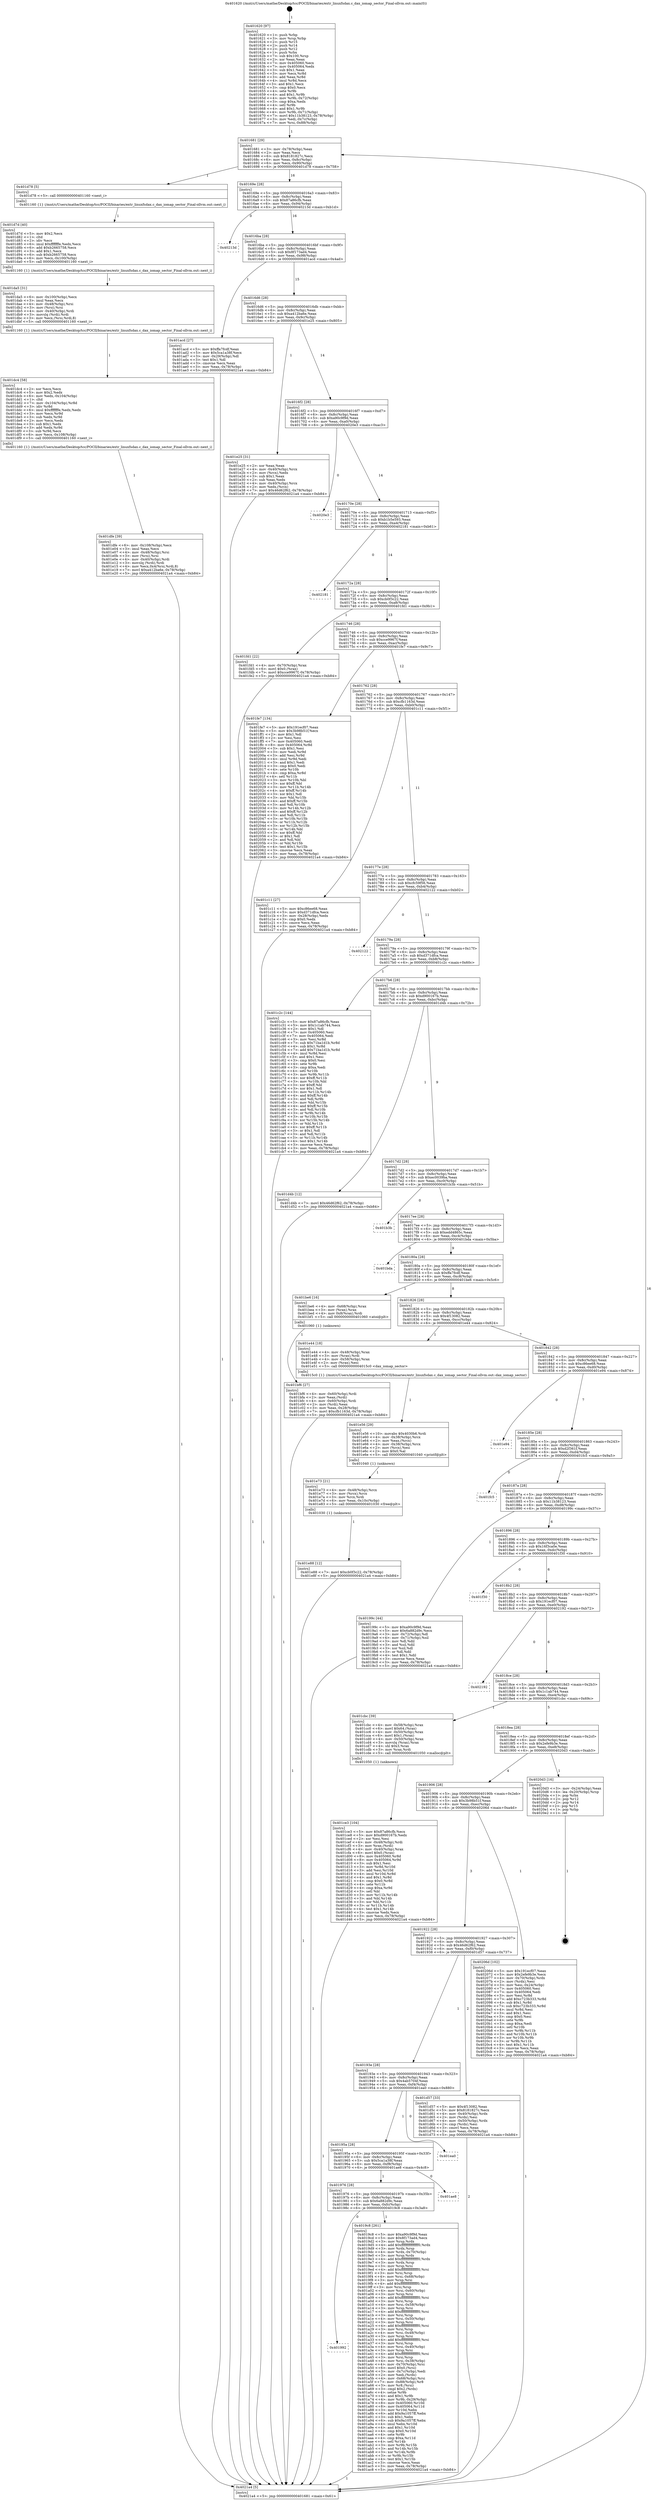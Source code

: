 digraph "0x401620" {
  label = "0x401620 (/mnt/c/Users/mathe/Desktop/tcc/POCII/binaries/extr_linuxfsdax.c_dax_iomap_sector_Final-ollvm.out::main(0))"
  labelloc = "t"
  node[shape=record]

  Entry [label="",width=0.3,height=0.3,shape=circle,fillcolor=black,style=filled]
  "0x401681" [label="{
     0x401681 [29]\l
     | [instrs]\l
     &nbsp;&nbsp;0x401681 \<+3\>: mov -0x78(%rbp),%eax\l
     &nbsp;&nbsp;0x401684 \<+2\>: mov %eax,%ecx\l
     &nbsp;&nbsp;0x401686 \<+6\>: sub $0x8181827c,%ecx\l
     &nbsp;&nbsp;0x40168c \<+6\>: mov %eax,-0x8c(%rbp)\l
     &nbsp;&nbsp;0x401692 \<+6\>: mov %ecx,-0x90(%rbp)\l
     &nbsp;&nbsp;0x401698 \<+6\>: je 0000000000401d78 \<main+0x758\>\l
  }"]
  "0x401d78" [label="{
     0x401d78 [5]\l
     | [instrs]\l
     &nbsp;&nbsp;0x401d78 \<+5\>: call 0000000000401160 \<next_i\>\l
     | [calls]\l
     &nbsp;&nbsp;0x401160 \{1\} (/mnt/c/Users/mathe/Desktop/tcc/POCII/binaries/extr_linuxfsdax.c_dax_iomap_sector_Final-ollvm.out::next_i)\l
  }"]
  "0x40169e" [label="{
     0x40169e [28]\l
     | [instrs]\l
     &nbsp;&nbsp;0x40169e \<+5\>: jmp 00000000004016a3 \<main+0x83\>\l
     &nbsp;&nbsp;0x4016a3 \<+6\>: mov -0x8c(%rbp),%eax\l
     &nbsp;&nbsp;0x4016a9 \<+5\>: sub $0x87a86cfb,%eax\l
     &nbsp;&nbsp;0x4016ae \<+6\>: mov %eax,-0x94(%rbp)\l
     &nbsp;&nbsp;0x4016b4 \<+6\>: je 000000000040213d \<main+0xb1d\>\l
  }"]
  Exit [label="",width=0.3,height=0.3,shape=circle,fillcolor=black,style=filled,peripheries=2]
  "0x40213d" [label="{
     0x40213d\l
  }", style=dashed]
  "0x4016ba" [label="{
     0x4016ba [28]\l
     | [instrs]\l
     &nbsp;&nbsp;0x4016ba \<+5\>: jmp 00000000004016bf \<main+0x9f\>\l
     &nbsp;&nbsp;0x4016bf \<+6\>: mov -0x8c(%rbp),%eax\l
     &nbsp;&nbsp;0x4016c5 \<+5\>: sub $0x8f173ad4,%eax\l
     &nbsp;&nbsp;0x4016ca \<+6\>: mov %eax,-0x98(%rbp)\l
     &nbsp;&nbsp;0x4016d0 \<+6\>: je 0000000000401acd \<main+0x4ad\>\l
  }"]
  "0x401e88" [label="{
     0x401e88 [12]\l
     | [instrs]\l
     &nbsp;&nbsp;0x401e88 \<+7\>: movl $0xcb0f3c22,-0x78(%rbp)\l
     &nbsp;&nbsp;0x401e8f \<+5\>: jmp 00000000004021a4 \<main+0xb84\>\l
  }"]
  "0x401acd" [label="{
     0x401acd [27]\l
     | [instrs]\l
     &nbsp;&nbsp;0x401acd \<+5\>: mov $0xffa7fcdf,%eax\l
     &nbsp;&nbsp;0x401ad2 \<+5\>: mov $0x5ca1a38f,%ecx\l
     &nbsp;&nbsp;0x401ad7 \<+3\>: mov -0x29(%rbp),%dl\l
     &nbsp;&nbsp;0x401ada \<+3\>: test $0x1,%dl\l
     &nbsp;&nbsp;0x401add \<+3\>: cmovne %ecx,%eax\l
     &nbsp;&nbsp;0x401ae0 \<+3\>: mov %eax,-0x78(%rbp)\l
     &nbsp;&nbsp;0x401ae3 \<+5\>: jmp 00000000004021a4 \<main+0xb84\>\l
  }"]
  "0x4016d6" [label="{
     0x4016d6 [28]\l
     | [instrs]\l
     &nbsp;&nbsp;0x4016d6 \<+5\>: jmp 00000000004016db \<main+0xbb\>\l
     &nbsp;&nbsp;0x4016db \<+6\>: mov -0x8c(%rbp),%eax\l
     &nbsp;&nbsp;0x4016e1 \<+5\>: sub $0xa412ba6e,%eax\l
     &nbsp;&nbsp;0x4016e6 \<+6\>: mov %eax,-0x9c(%rbp)\l
     &nbsp;&nbsp;0x4016ec \<+6\>: je 0000000000401e25 \<main+0x805\>\l
  }"]
  "0x401e73" [label="{
     0x401e73 [21]\l
     | [instrs]\l
     &nbsp;&nbsp;0x401e73 \<+4\>: mov -0x48(%rbp),%rcx\l
     &nbsp;&nbsp;0x401e77 \<+3\>: mov (%rcx),%rcx\l
     &nbsp;&nbsp;0x401e7a \<+3\>: mov %rcx,%rdi\l
     &nbsp;&nbsp;0x401e7d \<+6\>: mov %eax,-0x10c(%rbp)\l
     &nbsp;&nbsp;0x401e83 \<+5\>: call 0000000000401030 \<free@plt\>\l
     | [calls]\l
     &nbsp;&nbsp;0x401030 \{1\} (unknown)\l
  }"]
  "0x401e25" [label="{
     0x401e25 [31]\l
     | [instrs]\l
     &nbsp;&nbsp;0x401e25 \<+2\>: xor %eax,%eax\l
     &nbsp;&nbsp;0x401e27 \<+4\>: mov -0x40(%rbp),%rcx\l
     &nbsp;&nbsp;0x401e2b \<+2\>: mov (%rcx),%edx\l
     &nbsp;&nbsp;0x401e2d \<+3\>: sub $0x1,%eax\l
     &nbsp;&nbsp;0x401e30 \<+2\>: sub %eax,%edx\l
     &nbsp;&nbsp;0x401e32 \<+4\>: mov -0x40(%rbp),%rcx\l
     &nbsp;&nbsp;0x401e36 \<+2\>: mov %edx,(%rcx)\l
     &nbsp;&nbsp;0x401e38 \<+7\>: movl $0x46d62f62,-0x78(%rbp)\l
     &nbsp;&nbsp;0x401e3f \<+5\>: jmp 00000000004021a4 \<main+0xb84\>\l
  }"]
  "0x4016f2" [label="{
     0x4016f2 [28]\l
     | [instrs]\l
     &nbsp;&nbsp;0x4016f2 \<+5\>: jmp 00000000004016f7 \<main+0xd7\>\l
     &nbsp;&nbsp;0x4016f7 \<+6\>: mov -0x8c(%rbp),%eax\l
     &nbsp;&nbsp;0x4016fd \<+5\>: sub $0xa90c9f9d,%eax\l
     &nbsp;&nbsp;0x401702 \<+6\>: mov %eax,-0xa0(%rbp)\l
     &nbsp;&nbsp;0x401708 \<+6\>: je 00000000004020e3 \<main+0xac3\>\l
  }"]
  "0x401e56" [label="{
     0x401e56 [29]\l
     | [instrs]\l
     &nbsp;&nbsp;0x401e56 \<+10\>: movabs $0x4030b6,%rdi\l
     &nbsp;&nbsp;0x401e60 \<+4\>: mov -0x38(%rbp),%rcx\l
     &nbsp;&nbsp;0x401e64 \<+2\>: mov %eax,(%rcx)\l
     &nbsp;&nbsp;0x401e66 \<+4\>: mov -0x38(%rbp),%rcx\l
     &nbsp;&nbsp;0x401e6a \<+2\>: mov (%rcx),%esi\l
     &nbsp;&nbsp;0x401e6c \<+2\>: mov $0x0,%al\l
     &nbsp;&nbsp;0x401e6e \<+5\>: call 0000000000401040 \<printf@plt\>\l
     | [calls]\l
     &nbsp;&nbsp;0x401040 \{1\} (unknown)\l
  }"]
  "0x4020e3" [label="{
     0x4020e3\l
  }", style=dashed]
  "0x40170e" [label="{
     0x40170e [28]\l
     | [instrs]\l
     &nbsp;&nbsp;0x40170e \<+5\>: jmp 0000000000401713 \<main+0xf3\>\l
     &nbsp;&nbsp;0x401713 \<+6\>: mov -0x8c(%rbp),%eax\l
     &nbsp;&nbsp;0x401719 \<+5\>: sub $0xb1b5e593,%eax\l
     &nbsp;&nbsp;0x40171e \<+6\>: mov %eax,-0xa4(%rbp)\l
     &nbsp;&nbsp;0x401724 \<+6\>: je 0000000000402181 \<main+0xb61\>\l
  }"]
  "0x401dfe" [label="{
     0x401dfe [39]\l
     | [instrs]\l
     &nbsp;&nbsp;0x401dfe \<+6\>: mov -0x108(%rbp),%ecx\l
     &nbsp;&nbsp;0x401e04 \<+3\>: imul %eax,%ecx\l
     &nbsp;&nbsp;0x401e07 \<+4\>: mov -0x48(%rbp),%rsi\l
     &nbsp;&nbsp;0x401e0b \<+3\>: mov (%rsi),%rsi\l
     &nbsp;&nbsp;0x401e0e \<+4\>: mov -0x40(%rbp),%rdi\l
     &nbsp;&nbsp;0x401e12 \<+3\>: movslq (%rdi),%rdi\l
     &nbsp;&nbsp;0x401e15 \<+4\>: mov %ecx,0x4(%rsi,%rdi,8)\l
     &nbsp;&nbsp;0x401e19 \<+7\>: movl $0xa412ba6e,-0x78(%rbp)\l
     &nbsp;&nbsp;0x401e20 \<+5\>: jmp 00000000004021a4 \<main+0xb84\>\l
  }"]
  "0x402181" [label="{
     0x402181\l
  }", style=dashed]
  "0x40172a" [label="{
     0x40172a [28]\l
     | [instrs]\l
     &nbsp;&nbsp;0x40172a \<+5\>: jmp 000000000040172f \<main+0x10f\>\l
     &nbsp;&nbsp;0x40172f \<+6\>: mov -0x8c(%rbp),%eax\l
     &nbsp;&nbsp;0x401735 \<+5\>: sub $0xcb0f3c22,%eax\l
     &nbsp;&nbsp;0x40173a \<+6\>: mov %eax,-0xa8(%rbp)\l
     &nbsp;&nbsp;0x401740 \<+6\>: je 0000000000401fd1 \<main+0x9b1\>\l
  }"]
  "0x401dc4" [label="{
     0x401dc4 [58]\l
     | [instrs]\l
     &nbsp;&nbsp;0x401dc4 \<+2\>: xor %ecx,%ecx\l
     &nbsp;&nbsp;0x401dc6 \<+5\>: mov $0x2,%edx\l
     &nbsp;&nbsp;0x401dcb \<+6\>: mov %edx,-0x104(%rbp)\l
     &nbsp;&nbsp;0x401dd1 \<+1\>: cltd\l
     &nbsp;&nbsp;0x401dd2 \<+7\>: mov -0x104(%rbp),%r8d\l
     &nbsp;&nbsp;0x401dd9 \<+3\>: idiv %r8d\l
     &nbsp;&nbsp;0x401ddc \<+6\>: imul $0xfffffffe,%edx,%edx\l
     &nbsp;&nbsp;0x401de2 \<+3\>: mov %ecx,%r9d\l
     &nbsp;&nbsp;0x401de5 \<+3\>: sub %edx,%r9d\l
     &nbsp;&nbsp;0x401de8 \<+2\>: mov %ecx,%edx\l
     &nbsp;&nbsp;0x401dea \<+3\>: sub $0x1,%edx\l
     &nbsp;&nbsp;0x401ded \<+3\>: add %edx,%r9d\l
     &nbsp;&nbsp;0x401df0 \<+3\>: sub %r9d,%ecx\l
     &nbsp;&nbsp;0x401df3 \<+6\>: mov %ecx,-0x108(%rbp)\l
     &nbsp;&nbsp;0x401df9 \<+5\>: call 0000000000401160 \<next_i\>\l
     | [calls]\l
     &nbsp;&nbsp;0x401160 \{1\} (/mnt/c/Users/mathe/Desktop/tcc/POCII/binaries/extr_linuxfsdax.c_dax_iomap_sector_Final-ollvm.out::next_i)\l
  }"]
  "0x401fd1" [label="{
     0x401fd1 [22]\l
     | [instrs]\l
     &nbsp;&nbsp;0x401fd1 \<+4\>: mov -0x70(%rbp),%rax\l
     &nbsp;&nbsp;0x401fd5 \<+6\>: movl $0x0,(%rax)\l
     &nbsp;&nbsp;0x401fdb \<+7\>: movl $0xcce9967f,-0x78(%rbp)\l
     &nbsp;&nbsp;0x401fe2 \<+5\>: jmp 00000000004021a4 \<main+0xb84\>\l
  }"]
  "0x401746" [label="{
     0x401746 [28]\l
     | [instrs]\l
     &nbsp;&nbsp;0x401746 \<+5\>: jmp 000000000040174b \<main+0x12b\>\l
     &nbsp;&nbsp;0x40174b \<+6\>: mov -0x8c(%rbp),%eax\l
     &nbsp;&nbsp;0x401751 \<+5\>: sub $0xcce9967f,%eax\l
     &nbsp;&nbsp;0x401756 \<+6\>: mov %eax,-0xac(%rbp)\l
     &nbsp;&nbsp;0x40175c \<+6\>: je 0000000000401fe7 \<main+0x9c7\>\l
  }"]
  "0x401da5" [label="{
     0x401da5 [31]\l
     | [instrs]\l
     &nbsp;&nbsp;0x401da5 \<+6\>: mov -0x100(%rbp),%ecx\l
     &nbsp;&nbsp;0x401dab \<+3\>: imul %eax,%ecx\l
     &nbsp;&nbsp;0x401dae \<+4\>: mov -0x48(%rbp),%rsi\l
     &nbsp;&nbsp;0x401db2 \<+3\>: mov (%rsi),%rsi\l
     &nbsp;&nbsp;0x401db5 \<+4\>: mov -0x40(%rbp),%rdi\l
     &nbsp;&nbsp;0x401db9 \<+3\>: movslq (%rdi),%rdi\l
     &nbsp;&nbsp;0x401dbc \<+3\>: mov %ecx,(%rsi,%rdi,8)\l
     &nbsp;&nbsp;0x401dbf \<+5\>: call 0000000000401160 \<next_i\>\l
     | [calls]\l
     &nbsp;&nbsp;0x401160 \{1\} (/mnt/c/Users/mathe/Desktop/tcc/POCII/binaries/extr_linuxfsdax.c_dax_iomap_sector_Final-ollvm.out::next_i)\l
  }"]
  "0x401fe7" [label="{
     0x401fe7 [134]\l
     | [instrs]\l
     &nbsp;&nbsp;0x401fe7 \<+5\>: mov $0x191ecf07,%eax\l
     &nbsp;&nbsp;0x401fec \<+5\>: mov $0x3b98b51f,%ecx\l
     &nbsp;&nbsp;0x401ff1 \<+2\>: mov $0x1,%dl\l
     &nbsp;&nbsp;0x401ff3 \<+2\>: xor %esi,%esi\l
     &nbsp;&nbsp;0x401ff5 \<+7\>: mov 0x405060,%edi\l
     &nbsp;&nbsp;0x401ffc \<+8\>: mov 0x405064,%r8d\l
     &nbsp;&nbsp;0x402004 \<+3\>: sub $0x1,%esi\l
     &nbsp;&nbsp;0x402007 \<+3\>: mov %edi,%r9d\l
     &nbsp;&nbsp;0x40200a \<+3\>: add %esi,%r9d\l
     &nbsp;&nbsp;0x40200d \<+4\>: imul %r9d,%edi\l
     &nbsp;&nbsp;0x402011 \<+3\>: and $0x1,%edi\l
     &nbsp;&nbsp;0x402014 \<+3\>: cmp $0x0,%edi\l
     &nbsp;&nbsp;0x402017 \<+4\>: sete %r10b\l
     &nbsp;&nbsp;0x40201b \<+4\>: cmp $0xa,%r8d\l
     &nbsp;&nbsp;0x40201f \<+4\>: setl %r11b\l
     &nbsp;&nbsp;0x402023 \<+3\>: mov %r10b,%bl\l
     &nbsp;&nbsp;0x402026 \<+3\>: xor $0xff,%bl\l
     &nbsp;&nbsp;0x402029 \<+3\>: mov %r11b,%r14b\l
     &nbsp;&nbsp;0x40202c \<+4\>: xor $0xff,%r14b\l
     &nbsp;&nbsp;0x402030 \<+3\>: xor $0x1,%dl\l
     &nbsp;&nbsp;0x402033 \<+3\>: mov %bl,%r15b\l
     &nbsp;&nbsp;0x402036 \<+4\>: and $0xff,%r15b\l
     &nbsp;&nbsp;0x40203a \<+3\>: and %dl,%r10b\l
     &nbsp;&nbsp;0x40203d \<+3\>: mov %r14b,%r12b\l
     &nbsp;&nbsp;0x402040 \<+4\>: and $0xff,%r12b\l
     &nbsp;&nbsp;0x402044 \<+3\>: and %dl,%r11b\l
     &nbsp;&nbsp;0x402047 \<+3\>: or %r10b,%r15b\l
     &nbsp;&nbsp;0x40204a \<+3\>: or %r11b,%r12b\l
     &nbsp;&nbsp;0x40204d \<+3\>: xor %r12b,%r15b\l
     &nbsp;&nbsp;0x402050 \<+3\>: or %r14b,%bl\l
     &nbsp;&nbsp;0x402053 \<+3\>: xor $0xff,%bl\l
     &nbsp;&nbsp;0x402056 \<+3\>: or $0x1,%dl\l
     &nbsp;&nbsp;0x402059 \<+2\>: and %dl,%bl\l
     &nbsp;&nbsp;0x40205b \<+3\>: or %bl,%r15b\l
     &nbsp;&nbsp;0x40205e \<+4\>: test $0x1,%r15b\l
     &nbsp;&nbsp;0x402062 \<+3\>: cmovne %ecx,%eax\l
     &nbsp;&nbsp;0x402065 \<+3\>: mov %eax,-0x78(%rbp)\l
     &nbsp;&nbsp;0x402068 \<+5\>: jmp 00000000004021a4 \<main+0xb84\>\l
  }"]
  "0x401762" [label="{
     0x401762 [28]\l
     | [instrs]\l
     &nbsp;&nbsp;0x401762 \<+5\>: jmp 0000000000401767 \<main+0x147\>\l
     &nbsp;&nbsp;0x401767 \<+6\>: mov -0x8c(%rbp),%eax\l
     &nbsp;&nbsp;0x40176d \<+5\>: sub $0xcfb1163d,%eax\l
     &nbsp;&nbsp;0x401772 \<+6\>: mov %eax,-0xb0(%rbp)\l
     &nbsp;&nbsp;0x401778 \<+6\>: je 0000000000401c11 \<main+0x5f1\>\l
  }"]
  "0x401d7d" [label="{
     0x401d7d [40]\l
     | [instrs]\l
     &nbsp;&nbsp;0x401d7d \<+5\>: mov $0x2,%ecx\l
     &nbsp;&nbsp;0x401d82 \<+1\>: cltd\l
     &nbsp;&nbsp;0x401d83 \<+2\>: idiv %ecx\l
     &nbsp;&nbsp;0x401d85 \<+6\>: imul $0xfffffffe,%edx,%ecx\l
     &nbsp;&nbsp;0x401d8b \<+6\>: add $0xb2665758,%ecx\l
     &nbsp;&nbsp;0x401d91 \<+3\>: add $0x1,%ecx\l
     &nbsp;&nbsp;0x401d94 \<+6\>: sub $0xb2665758,%ecx\l
     &nbsp;&nbsp;0x401d9a \<+6\>: mov %ecx,-0x100(%rbp)\l
     &nbsp;&nbsp;0x401da0 \<+5\>: call 0000000000401160 \<next_i\>\l
     | [calls]\l
     &nbsp;&nbsp;0x401160 \{1\} (/mnt/c/Users/mathe/Desktop/tcc/POCII/binaries/extr_linuxfsdax.c_dax_iomap_sector_Final-ollvm.out::next_i)\l
  }"]
  "0x401c11" [label="{
     0x401c11 [27]\l
     | [instrs]\l
     &nbsp;&nbsp;0x401c11 \<+5\>: mov $0xc86ee68,%eax\l
     &nbsp;&nbsp;0x401c16 \<+5\>: mov $0xd371dfca,%ecx\l
     &nbsp;&nbsp;0x401c1b \<+3\>: mov -0x28(%rbp),%edx\l
     &nbsp;&nbsp;0x401c1e \<+3\>: cmp $0x0,%edx\l
     &nbsp;&nbsp;0x401c21 \<+3\>: cmove %ecx,%eax\l
     &nbsp;&nbsp;0x401c24 \<+3\>: mov %eax,-0x78(%rbp)\l
     &nbsp;&nbsp;0x401c27 \<+5\>: jmp 00000000004021a4 \<main+0xb84\>\l
  }"]
  "0x40177e" [label="{
     0x40177e [28]\l
     | [instrs]\l
     &nbsp;&nbsp;0x40177e \<+5\>: jmp 0000000000401783 \<main+0x163\>\l
     &nbsp;&nbsp;0x401783 \<+6\>: mov -0x8c(%rbp),%eax\l
     &nbsp;&nbsp;0x401789 \<+5\>: sub $0xcfc59f56,%eax\l
     &nbsp;&nbsp;0x40178e \<+6\>: mov %eax,-0xb4(%rbp)\l
     &nbsp;&nbsp;0x401794 \<+6\>: je 0000000000402122 \<main+0xb02\>\l
  }"]
  "0x401ce3" [label="{
     0x401ce3 [104]\l
     | [instrs]\l
     &nbsp;&nbsp;0x401ce3 \<+5\>: mov $0x87a86cfb,%ecx\l
     &nbsp;&nbsp;0x401ce8 \<+5\>: mov $0xd900167b,%edx\l
     &nbsp;&nbsp;0x401ced \<+2\>: xor %esi,%esi\l
     &nbsp;&nbsp;0x401cef \<+4\>: mov -0x48(%rbp),%rdi\l
     &nbsp;&nbsp;0x401cf3 \<+3\>: mov %rax,(%rdi)\l
     &nbsp;&nbsp;0x401cf6 \<+4\>: mov -0x40(%rbp),%rax\l
     &nbsp;&nbsp;0x401cfa \<+6\>: movl $0x0,(%rax)\l
     &nbsp;&nbsp;0x401d00 \<+8\>: mov 0x405060,%r8d\l
     &nbsp;&nbsp;0x401d08 \<+8\>: mov 0x405064,%r9d\l
     &nbsp;&nbsp;0x401d10 \<+3\>: sub $0x1,%esi\l
     &nbsp;&nbsp;0x401d13 \<+3\>: mov %r8d,%r10d\l
     &nbsp;&nbsp;0x401d16 \<+3\>: add %esi,%r10d\l
     &nbsp;&nbsp;0x401d19 \<+4\>: imul %r10d,%r8d\l
     &nbsp;&nbsp;0x401d1d \<+4\>: and $0x1,%r8d\l
     &nbsp;&nbsp;0x401d21 \<+4\>: cmp $0x0,%r8d\l
     &nbsp;&nbsp;0x401d25 \<+4\>: sete %r11b\l
     &nbsp;&nbsp;0x401d29 \<+4\>: cmp $0xa,%r9d\l
     &nbsp;&nbsp;0x401d2d \<+3\>: setl %bl\l
     &nbsp;&nbsp;0x401d30 \<+3\>: mov %r11b,%r14b\l
     &nbsp;&nbsp;0x401d33 \<+3\>: and %bl,%r14b\l
     &nbsp;&nbsp;0x401d36 \<+3\>: xor %bl,%r11b\l
     &nbsp;&nbsp;0x401d39 \<+3\>: or %r11b,%r14b\l
     &nbsp;&nbsp;0x401d3c \<+4\>: test $0x1,%r14b\l
     &nbsp;&nbsp;0x401d40 \<+3\>: cmovne %edx,%ecx\l
     &nbsp;&nbsp;0x401d43 \<+3\>: mov %ecx,-0x78(%rbp)\l
     &nbsp;&nbsp;0x401d46 \<+5\>: jmp 00000000004021a4 \<main+0xb84\>\l
  }"]
  "0x402122" [label="{
     0x402122\l
  }", style=dashed]
  "0x40179a" [label="{
     0x40179a [28]\l
     | [instrs]\l
     &nbsp;&nbsp;0x40179a \<+5\>: jmp 000000000040179f \<main+0x17f\>\l
     &nbsp;&nbsp;0x40179f \<+6\>: mov -0x8c(%rbp),%eax\l
     &nbsp;&nbsp;0x4017a5 \<+5\>: sub $0xd371dfca,%eax\l
     &nbsp;&nbsp;0x4017aa \<+6\>: mov %eax,-0xb8(%rbp)\l
     &nbsp;&nbsp;0x4017b0 \<+6\>: je 0000000000401c2c \<main+0x60c\>\l
  }"]
  "0x401bf6" [label="{
     0x401bf6 [27]\l
     | [instrs]\l
     &nbsp;&nbsp;0x401bf6 \<+4\>: mov -0x60(%rbp),%rdi\l
     &nbsp;&nbsp;0x401bfa \<+2\>: mov %eax,(%rdi)\l
     &nbsp;&nbsp;0x401bfc \<+4\>: mov -0x60(%rbp),%rdi\l
     &nbsp;&nbsp;0x401c00 \<+2\>: mov (%rdi),%eax\l
     &nbsp;&nbsp;0x401c02 \<+3\>: mov %eax,-0x28(%rbp)\l
     &nbsp;&nbsp;0x401c05 \<+7\>: movl $0xcfb1163d,-0x78(%rbp)\l
     &nbsp;&nbsp;0x401c0c \<+5\>: jmp 00000000004021a4 \<main+0xb84\>\l
  }"]
  "0x401c2c" [label="{
     0x401c2c [144]\l
     | [instrs]\l
     &nbsp;&nbsp;0x401c2c \<+5\>: mov $0x87a86cfb,%eax\l
     &nbsp;&nbsp;0x401c31 \<+5\>: mov $0x1c1ab744,%ecx\l
     &nbsp;&nbsp;0x401c36 \<+2\>: mov $0x1,%dl\l
     &nbsp;&nbsp;0x401c38 \<+7\>: mov 0x405060,%esi\l
     &nbsp;&nbsp;0x401c3f \<+7\>: mov 0x405064,%edi\l
     &nbsp;&nbsp;0x401c46 \<+3\>: mov %esi,%r8d\l
     &nbsp;&nbsp;0x401c49 \<+7\>: sub $0x71ba1d1b,%r8d\l
     &nbsp;&nbsp;0x401c50 \<+4\>: sub $0x1,%r8d\l
     &nbsp;&nbsp;0x401c54 \<+7\>: add $0x71ba1d1b,%r8d\l
     &nbsp;&nbsp;0x401c5b \<+4\>: imul %r8d,%esi\l
     &nbsp;&nbsp;0x401c5f \<+3\>: and $0x1,%esi\l
     &nbsp;&nbsp;0x401c62 \<+3\>: cmp $0x0,%esi\l
     &nbsp;&nbsp;0x401c65 \<+4\>: sete %r9b\l
     &nbsp;&nbsp;0x401c69 \<+3\>: cmp $0xa,%edi\l
     &nbsp;&nbsp;0x401c6c \<+4\>: setl %r10b\l
     &nbsp;&nbsp;0x401c70 \<+3\>: mov %r9b,%r11b\l
     &nbsp;&nbsp;0x401c73 \<+4\>: xor $0xff,%r11b\l
     &nbsp;&nbsp;0x401c77 \<+3\>: mov %r10b,%bl\l
     &nbsp;&nbsp;0x401c7a \<+3\>: xor $0xff,%bl\l
     &nbsp;&nbsp;0x401c7d \<+3\>: xor $0x1,%dl\l
     &nbsp;&nbsp;0x401c80 \<+3\>: mov %r11b,%r14b\l
     &nbsp;&nbsp;0x401c83 \<+4\>: and $0xff,%r14b\l
     &nbsp;&nbsp;0x401c87 \<+3\>: and %dl,%r9b\l
     &nbsp;&nbsp;0x401c8a \<+3\>: mov %bl,%r15b\l
     &nbsp;&nbsp;0x401c8d \<+4\>: and $0xff,%r15b\l
     &nbsp;&nbsp;0x401c91 \<+3\>: and %dl,%r10b\l
     &nbsp;&nbsp;0x401c94 \<+3\>: or %r9b,%r14b\l
     &nbsp;&nbsp;0x401c97 \<+3\>: or %r10b,%r15b\l
     &nbsp;&nbsp;0x401c9a \<+3\>: xor %r15b,%r14b\l
     &nbsp;&nbsp;0x401c9d \<+3\>: or %bl,%r11b\l
     &nbsp;&nbsp;0x401ca0 \<+4\>: xor $0xff,%r11b\l
     &nbsp;&nbsp;0x401ca4 \<+3\>: or $0x1,%dl\l
     &nbsp;&nbsp;0x401ca7 \<+3\>: and %dl,%r11b\l
     &nbsp;&nbsp;0x401caa \<+3\>: or %r11b,%r14b\l
     &nbsp;&nbsp;0x401cad \<+4\>: test $0x1,%r14b\l
     &nbsp;&nbsp;0x401cb1 \<+3\>: cmovne %ecx,%eax\l
     &nbsp;&nbsp;0x401cb4 \<+3\>: mov %eax,-0x78(%rbp)\l
     &nbsp;&nbsp;0x401cb7 \<+5\>: jmp 00000000004021a4 \<main+0xb84\>\l
  }"]
  "0x4017b6" [label="{
     0x4017b6 [28]\l
     | [instrs]\l
     &nbsp;&nbsp;0x4017b6 \<+5\>: jmp 00000000004017bb \<main+0x19b\>\l
     &nbsp;&nbsp;0x4017bb \<+6\>: mov -0x8c(%rbp),%eax\l
     &nbsp;&nbsp;0x4017c1 \<+5\>: sub $0xd900167b,%eax\l
     &nbsp;&nbsp;0x4017c6 \<+6\>: mov %eax,-0xbc(%rbp)\l
     &nbsp;&nbsp;0x4017cc \<+6\>: je 0000000000401d4b \<main+0x72b\>\l
  }"]
  "0x401992" [label="{
     0x401992\l
  }", style=dashed]
  "0x401d4b" [label="{
     0x401d4b [12]\l
     | [instrs]\l
     &nbsp;&nbsp;0x401d4b \<+7\>: movl $0x46d62f62,-0x78(%rbp)\l
     &nbsp;&nbsp;0x401d52 \<+5\>: jmp 00000000004021a4 \<main+0xb84\>\l
  }"]
  "0x4017d2" [label="{
     0x4017d2 [28]\l
     | [instrs]\l
     &nbsp;&nbsp;0x4017d2 \<+5\>: jmp 00000000004017d7 \<main+0x1b7\>\l
     &nbsp;&nbsp;0x4017d7 \<+6\>: mov -0x8c(%rbp),%eax\l
     &nbsp;&nbsp;0x4017dd \<+5\>: sub $0xec0039ba,%eax\l
     &nbsp;&nbsp;0x4017e2 \<+6\>: mov %eax,-0xc0(%rbp)\l
     &nbsp;&nbsp;0x4017e8 \<+6\>: je 0000000000401b3b \<main+0x51b\>\l
  }"]
  "0x4019c8" [label="{
     0x4019c8 [261]\l
     | [instrs]\l
     &nbsp;&nbsp;0x4019c8 \<+5\>: mov $0xa90c9f9d,%eax\l
     &nbsp;&nbsp;0x4019cd \<+5\>: mov $0x8f173ad4,%ecx\l
     &nbsp;&nbsp;0x4019d2 \<+3\>: mov %rsp,%rdx\l
     &nbsp;&nbsp;0x4019d5 \<+4\>: add $0xfffffffffffffff0,%rdx\l
     &nbsp;&nbsp;0x4019d9 \<+3\>: mov %rdx,%rsp\l
     &nbsp;&nbsp;0x4019dc \<+4\>: mov %rdx,-0x70(%rbp)\l
     &nbsp;&nbsp;0x4019e0 \<+3\>: mov %rsp,%rdx\l
     &nbsp;&nbsp;0x4019e3 \<+4\>: add $0xfffffffffffffff0,%rdx\l
     &nbsp;&nbsp;0x4019e7 \<+3\>: mov %rdx,%rsp\l
     &nbsp;&nbsp;0x4019ea \<+3\>: mov %rsp,%rsi\l
     &nbsp;&nbsp;0x4019ed \<+4\>: add $0xfffffffffffffff0,%rsi\l
     &nbsp;&nbsp;0x4019f1 \<+3\>: mov %rsi,%rsp\l
     &nbsp;&nbsp;0x4019f4 \<+4\>: mov %rsi,-0x68(%rbp)\l
     &nbsp;&nbsp;0x4019f8 \<+3\>: mov %rsp,%rsi\l
     &nbsp;&nbsp;0x4019fb \<+4\>: add $0xfffffffffffffff0,%rsi\l
     &nbsp;&nbsp;0x4019ff \<+3\>: mov %rsi,%rsp\l
     &nbsp;&nbsp;0x401a02 \<+4\>: mov %rsi,-0x60(%rbp)\l
     &nbsp;&nbsp;0x401a06 \<+3\>: mov %rsp,%rsi\l
     &nbsp;&nbsp;0x401a09 \<+4\>: add $0xfffffffffffffff0,%rsi\l
     &nbsp;&nbsp;0x401a0d \<+3\>: mov %rsi,%rsp\l
     &nbsp;&nbsp;0x401a10 \<+4\>: mov %rsi,-0x58(%rbp)\l
     &nbsp;&nbsp;0x401a14 \<+3\>: mov %rsp,%rsi\l
     &nbsp;&nbsp;0x401a17 \<+4\>: add $0xfffffffffffffff0,%rsi\l
     &nbsp;&nbsp;0x401a1b \<+3\>: mov %rsi,%rsp\l
     &nbsp;&nbsp;0x401a1e \<+4\>: mov %rsi,-0x50(%rbp)\l
     &nbsp;&nbsp;0x401a22 \<+3\>: mov %rsp,%rsi\l
     &nbsp;&nbsp;0x401a25 \<+4\>: add $0xfffffffffffffff0,%rsi\l
     &nbsp;&nbsp;0x401a29 \<+3\>: mov %rsi,%rsp\l
     &nbsp;&nbsp;0x401a2c \<+4\>: mov %rsi,-0x48(%rbp)\l
     &nbsp;&nbsp;0x401a30 \<+3\>: mov %rsp,%rsi\l
     &nbsp;&nbsp;0x401a33 \<+4\>: add $0xfffffffffffffff0,%rsi\l
     &nbsp;&nbsp;0x401a37 \<+3\>: mov %rsi,%rsp\l
     &nbsp;&nbsp;0x401a3a \<+4\>: mov %rsi,-0x40(%rbp)\l
     &nbsp;&nbsp;0x401a3e \<+3\>: mov %rsp,%rsi\l
     &nbsp;&nbsp;0x401a41 \<+4\>: add $0xfffffffffffffff0,%rsi\l
     &nbsp;&nbsp;0x401a45 \<+3\>: mov %rsi,%rsp\l
     &nbsp;&nbsp;0x401a48 \<+4\>: mov %rsi,-0x38(%rbp)\l
     &nbsp;&nbsp;0x401a4c \<+4\>: mov -0x70(%rbp),%rsi\l
     &nbsp;&nbsp;0x401a50 \<+6\>: movl $0x0,(%rsi)\l
     &nbsp;&nbsp;0x401a56 \<+3\>: mov -0x7c(%rbp),%edi\l
     &nbsp;&nbsp;0x401a59 \<+2\>: mov %edi,(%rdx)\l
     &nbsp;&nbsp;0x401a5b \<+4\>: mov -0x68(%rbp),%rsi\l
     &nbsp;&nbsp;0x401a5f \<+7\>: mov -0x88(%rbp),%r8\l
     &nbsp;&nbsp;0x401a66 \<+3\>: mov %r8,(%rsi)\l
     &nbsp;&nbsp;0x401a69 \<+3\>: cmpl $0x2,(%rdx)\l
     &nbsp;&nbsp;0x401a6c \<+4\>: setne %r9b\l
     &nbsp;&nbsp;0x401a70 \<+4\>: and $0x1,%r9b\l
     &nbsp;&nbsp;0x401a74 \<+4\>: mov %r9b,-0x29(%rbp)\l
     &nbsp;&nbsp;0x401a78 \<+8\>: mov 0x405060,%r10d\l
     &nbsp;&nbsp;0x401a80 \<+8\>: mov 0x405064,%r11d\l
     &nbsp;&nbsp;0x401a88 \<+3\>: mov %r10d,%ebx\l
     &nbsp;&nbsp;0x401a8b \<+6\>: add $0x9a1057ff,%ebx\l
     &nbsp;&nbsp;0x401a91 \<+3\>: sub $0x1,%ebx\l
     &nbsp;&nbsp;0x401a94 \<+6\>: sub $0x9a1057ff,%ebx\l
     &nbsp;&nbsp;0x401a9a \<+4\>: imul %ebx,%r10d\l
     &nbsp;&nbsp;0x401a9e \<+4\>: and $0x1,%r10d\l
     &nbsp;&nbsp;0x401aa2 \<+4\>: cmp $0x0,%r10d\l
     &nbsp;&nbsp;0x401aa6 \<+4\>: sete %r9b\l
     &nbsp;&nbsp;0x401aaa \<+4\>: cmp $0xa,%r11d\l
     &nbsp;&nbsp;0x401aae \<+4\>: setl %r14b\l
     &nbsp;&nbsp;0x401ab2 \<+3\>: mov %r9b,%r15b\l
     &nbsp;&nbsp;0x401ab5 \<+3\>: and %r14b,%r15b\l
     &nbsp;&nbsp;0x401ab8 \<+3\>: xor %r14b,%r9b\l
     &nbsp;&nbsp;0x401abb \<+3\>: or %r9b,%r15b\l
     &nbsp;&nbsp;0x401abe \<+4\>: test $0x1,%r15b\l
     &nbsp;&nbsp;0x401ac2 \<+3\>: cmovne %ecx,%eax\l
     &nbsp;&nbsp;0x401ac5 \<+3\>: mov %eax,-0x78(%rbp)\l
     &nbsp;&nbsp;0x401ac8 \<+5\>: jmp 00000000004021a4 \<main+0xb84\>\l
  }"]
  "0x401b3b" [label="{
     0x401b3b\l
  }", style=dashed]
  "0x4017ee" [label="{
     0x4017ee [28]\l
     | [instrs]\l
     &nbsp;&nbsp;0x4017ee \<+5\>: jmp 00000000004017f3 \<main+0x1d3\>\l
     &nbsp;&nbsp;0x4017f3 \<+6\>: mov -0x8c(%rbp),%eax\l
     &nbsp;&nbsp;0x4017f9 \<+5\>: sub $0xedd4865c,%eax\l
     &nbsp;&nbsp;0x4017fe \<+6\>: mov %eax,-0xc4(%rbp)\l
     &nbsp;&nbsp;0x401804 \<+6\>: je 0000000000401bda \<main+0x5ba\>\l
  }"]
  "0x401976" [label="{
     0x401976 [28]\l
     | [instrs]\l
     &nbsp;&nbsp;0x401976 \<+5\>: jmp 000000000040197b \<main+0x35b\>\l
     &nbsp;&nbsp;0x40197b \<+6\>: mov -0x8c(%rbp),%eax\l
     &nbsp;&nbsp;0x401981 \<+5\>: sub $0x6a882d9c,%eax\l
     &nbsp;&nbsp;0x401986 \<+6\>: mov %eax,-0xfc(%rbp)\l
     &nbsp;&nbsp;0x40198c \<+6\>: je 00000000004019c8 \<main+0x3a8\>\l
  }"]
  "0x401bda" [label="{
     0x401bda\l
  }", style=dashed]
  "0x40180a" [label="{
     0x40180a [28]\l
     | [instrs]\l
     &nbsp;&nbsp;0x40180a \<+5\>: jmp 000000000040180f \<main+0x1ef\>\l
     &nbsp;&nbsp;0x40180f \<+6\>: mov -0x8c(%rbp),%eax\l
     &nbsp;&nbsp;0x401815 \<+5\>: sub $0xffa7fcdf,%eax\l
     &nbsp;&nbsp;0x40181a \<+6\>: mov %eax,-0xc8(%rbp)\l
     &nbsp;&nbsp;0x401820 \<+6\>: je 0000000000401be6 \<main+0x5c6\>\l
  }"]
  "0x401ae8" [label="{
     0x401ae8\l
  }", style=dashed]
  "0x401be6" [label="{
     0x401be6 [16]\l
     | [instrs]\l
     &nbsp;&nbsp;0x401be6 \<+4\>: mov -0x68(%rbp),%rax\l
     &nbsp;&nbsp;0x401bea \<+3\>: mov (%rax),%rax\l
     &nbsp;&nbsp;0x401bed \<+4\>: mov 0x8(%rax),%rdi\l
     &nbsp;&nbsp;0x401bf1 \<+5\>: call 0000000000401060 \<atoi@plt\>\l
     | [calls]\l
     &nbsp;&nbsp;0x401060 \{1\} (unknown)\l
  }"]
  "0x401826" [label="{
     0x401826 [28]\l
     | [instrs]\l
     &nbsp;&nbsp;0x401826 \<+5\>: jmp 000000000040182b \<main+0x20b\>\l
     &nbsp;&nbsp;0x40182b \<+6\>: mov -0x8c(%rbp),%eax\l
     &nbsp;&nbsp;0x401831 \<+5\>: sub $0x4f13082,%eax\l
     &nbsp;&nbsp;0x401836 \<+6\>: mov %eax,-0xcc(%rbp)\l
     &nbsp;&nbsp;0x40183c \<+6\>: je 0000000000401e44 \<main+0x824\>\l
  }"]
  "0x40195a" [label="{
     0x40195a [28]\l
     | [instrs]\l
     &nbsp;&nbsp;0x40195a \<+5\>: jmp 000000000040195f \<main+0x33f\>\l
     &nbsp;&nbsp;0x40195f \<+6\>: mov -0x8c(%rbp),%eax\l
     &nbsp;&nbsp;0x401965 \<+5\>: sub $0x5ca1a38f,%eax\l
     &nbsp;&nbsp;0x40196a \<+6\>: mov %eax,-0xf8(%rbp)\l
     &nbsp;&nbsp;0x401970 \<+6\>: je 0000000000401ae8 \<main+0x4c8\>\l
  }"]
  "0x401e44" [label="{
     0x401e44 [18]\l
     | [instrs]\l
     &nbsp;&nbsp;0x401e44 \<+4\>: mov -0x48(%rbp),%rax\l
     &nbsp;&nbsp;0x401e48 \<+3\>: mov (%rax),%rdi\l
     &nbsp;&nbsp;0x401e4b \<+4\>: mov -0x58(%rbp),%rax\l
     &nbsp;&nbsp;0x401e4f \<+2\>: mov (%rax),%esi\l
     &nbsp;&nbsp;0x401e51 \<+5\>: call 00000000004015c0 \<dax_iomap_sector\>\l
     | [calls]\l
     &nbsp;&nbsp;0x4015c0 \{1\} (/mnt/c/Users/mathe/Desktop/tcc/POCII/binaries/extr_linuxfsdax.c_dax_iomap_sector_Final-ollvm.out::dax_iomap_sector)\l
  }"]
  "0x401842" [label="{
     0x401842 [28]\l
     | [instrs]\l
     &nbsp;&nbsp;0x401842 \<+5\>: jmp 0000000000401847 \<main+0x227\>\l
     &nbsp;&nbsp;0x401847 \<+6\>: mov -0x8c(%rbp),%eax\l
     &nbsp;&nbsp;0x40184d \<+5\>: sub $0xc86ee68,%eax\l
     &nbsp;&nbsp;0x401852 \<+6\>: mov %eax,-0xd0(%rbp)\l
     &nbsp;&nbsp;0x401858 \<+6\>: je 0000000000401e94 \<main+0x874\>\l
  }"]
  "0x401ea0" [label="{
     0x401ea0\l
  }", style=dashed]
  "0x401e94" [label="{
     0x401e94\l
  }", style=dashed]
  "0x40185e" [label="{
     0x40185e [28]\l
     | [instrs]\l
     &nbsp;&nbsp;0x40185e \<+5\>: jmp 0000000000401863 \<main+0x243\>\l
     &nbsp;&nbsp;0x401863 \<+6\>: mov -0x8c(%rbp),%eax\l
     &nbsp;&nbsp;0x401869 \<+5\>: sub $0xd2f361f,%eax\l
     &nbsp;&nbsp;0x40186e \<+6\>: mov %eax,-0xd4(%rbp)\l
     &nbsp;&nbsp;0x401874 \<+6\>: je 0000000000401fc5 \<main+0x9a5\>\l
  }"]
  "0x40193e" [label="{
     0x40193e [28]\l
     | [instrs]\l
     &nbsp;&nbsp;0x40193e \<+5\>: jmp 0000000000401943 \<main+0x323\>\l
     &nbsp;&nbsp;0x401943 \<+6\>: mov -0x8c(%rbp),%eax\l
     &nbsp;&nbsp;0x401949 \<+5\>: sub $0x4ab5704f,%eax\l
     &nbsp;&nbsp;0x40194e \<+6\>: mov %eax,-0xf4(%rbp)\l
     &nbsp;&nbsp;0x401954 \<+6\>: je 0000000000401ea0 \<main+0x880\>\l
  }"]
  "0x401fc5" [label="{
     0x401fc5\l
  }", style=dashed]
  "0x40187a" [label="{
     0x40187a [28]\l
     | [instrs]\l
     &nbsp;&nbsp;0x40187a \<+5\>: jmp 000000000040187f \<main+0x25f\>\l
     &nbsp;&nbsp;0x40187f \<+6\>: mov -0x8c(%rbp),%eax\l
     &nbsp;&nbsp;0x401885 \<+5\>: sub $0x11b38123,%eax\l
     &nbsp;&nbsp;0x40188a \<+6\>: mov %eax,-0xd8(%rbp)\l
     &nbsp;&nbsp;0x401890 \<+6\>: je 000000000040199c \<main+0x37c\>\l
  }"]
  "0x401d57" [label="{
     0x401d57 [33]\l
     | [instrs]\l
     &nbsp;&nbsp;0x401d57 \<+5\>: mov $0x4f13082,%eax\l
     &nbsp;&nbsp;0x401d5c \<+5\>: mov $0x8181827c,%ecx\l
     &nbsp;&nbsp;0x401d61 \<+4\>: mov -0x40(%rbp),%rdx\l
     &nbsp;&nbsp;0x401d65 \<+2\>: mov (%rdx),%esi\l
     &nbsp;&nbsp;0x401d67 \<+4\>: mov -0x50(%rbp),%rdx\l
     &nbsp;&nbsp;0x401d6b \<+2\>: cmp (%rdx),%esi\l
     &nbsp;&nbsp;0x401d6d \<+3\>: cmovl %ecx,%eax\l
     &nbsp;&nbsp;0x401d70 \<+3\>: mov %eax,-0x78(%rbp)\l
     &nbsp;&nbsp;0x401d73 \<+5\>: jmp 00000000004021a4 \<main+0xb84\>\l
  }"]
  "0x40199c" [label="{
     0x40199c [44]\l
     | [instrs]\l
     &nbsp;&nbsp;0x40199c \<+5\>: mov $0xa90c9f9d,%eax\l
     &nbsp;&nbsp;0x4019a1 \<+5\>: mov $0x6a882d9c,%ecx\l
     &nbsp;&nbsp;0x4019a6 \<+3\>: mov -0x72(%rbp),%dl\l
     &nbsp;&nbsp;0x4019a9 \<+4\>: mov -0x71(%rbp),%sil\l
     &nbsp;&nbsp;0x4019ad \<+3\>: mov %dl,%dil\l
     &nbsp;&nbsp;0x4019b0 \<+3\>: and %sil,%dil\l
     &nbsp;&nbsp;0x4019b3 \<+3\>: xor %sil,%dl\l
     &nbsp;&nbsp;0x4019b6 \<+3\>: or %dl,%dil\l
     &nbsp;&nbsp;0x4019b9 \<+4\>: test $0x1,%dil\l
     &nbsp;&nbsp;0x4019bd \<+3\>: cmovne %ecx,%eax\l
     &nbsp;&nbsp;0x4019c0 \<+3\>: mov %eax,-0x78(%rbp)\l
     &nbsp;&nbsp;0x4019c3 \<+5\>: jmp 00000000004021a4 \<main+0xb84\>\l
  }"]
  "0x401896" [label="{
     0x401896 [28]\l
     | [instrs]\l
     &nbsp;&nbsp;0x401896 \<+5\>: jmp 000000000040189b \<main+0x27b\>\l
     &nbsp;&nbsp;0x40189b \<+6\>: mov -0x8c(%rbp),%eax\l
     &nbsp;&nbsp;0x4018a1 \<+5\>: sub $0x16f3ca0e,%eax\l
     &nbsp;&nbsp;0x4018a6 \<+6\>: mov %eax,-0xdc(%rbp)\l
     &nbsp;&nbsp;0x4018ac \<+6\>: je 0000000000401f30 \<main+0x910\>\l
  }"]
  "0x4021a4" [label="{
     0x4021a4 [5]\l
     | [instrs]\l
     &nbsp;&nbsp;0x4021a4 \<+5\>: jmp 0000000000401681 \<main+0x61\>\l
  }"]
  "0x401620" [label="{
     0x401620 [97]\l
     | [instrs]\l
     &nbsp;&nbsp;0x401620 \<+1\>: push %rbp\l
     &nbsp;&nbsp;0x401621 \<+3\>: mov %rsp,%rbp\l
     &nbsp;&nbsp;0x401624 \<+2\>: push %r15\l
     &nbsp;&nbsp;0x401626 \<+2\>: push %r14\l
     &nbsp;&nbsp;0x401628 \<+2\>: push %r12\l
     &nbsp;&nbsp;0x40162a \<+1\>: push %rbx\l
     &nbsp;&nbsp;0x40162b \<+7\>: sub $0x100,%rsp\l
     &nbsp;&nbsp;0x401632 \<+2\>: xor %eax,%eax\l
     &nbsp;&nbsp;0x401634 \<+7\>: mov 0x405060,%ecx\l
     &nbsp;&nbsp;0x40163b \<+7\>: mov 0x405064,%edx\l
     &nbsp;&nbsp;0x401642 \<+3\>: sub $0x1,%eax\l
     &nbsp;&nbsp;0x401645 \<+3\>: mov %ecx,%r8d\l
     &nbsp;&nbsp;0x401648 \<+3\>: add %eax,%r8d\l
     &nbsp;&nbsp;0x40164b \<+4\>: imul %r8d,%ecx\l
     &nbsp;&nbsp;0x40164f \<+3\>: and $0x1,%ecx\l
     &nbsp;&nbsp;0x401652 \<+3\>: cmp $0x0,%ecx\l
     &nbsp;&nbsp;0x401655 \<+4\>: sete %r9b\l
     &nbsp;&nbsp;0x401659 \<+4\>: and $0x1,%r9b\l
     &nbsp;&nbsp;0x40165d \<+4\>: mov %r9b,-0x72(%rbp)\l
     &nbsp;&nbsp;0x401661 \<+3\>: cmp $0xa,%edx\l
     &nbsp;&nbsp;0x401664 \<+4\>: setl %r9b\l
     &nbsp;&nbsp;0x401668 \<+4\>: and $0x1,%r9b\l
     &nbsp;&nbsp;0x40166c \<+4\>: mov %r9b,-0x71(%rbp)\l
     &nbsp;&nbsp;0x401670 \<+7\>: movl $0x11b38123,-0x78(%rbp)\l
     &nbsp;&nbsp;0x401677 \<+3\>: mov %edi,-0x7c(%rbp)\l
     &nbsp;&nbsp;0x40167a \<+7\>: mov %rsi,-0x88(%rbp)\l
  }"]
  "0x401922" [label="{
     0x401922 [28]\l
     | [instrs]\l
     &nbsp;&nbsp;0x401922 \<+5\>: jmp 0000000000401927 \<main+0x307\>\l
     &nbsp;&nbsp;0x401927 \<+6\>: mov -0x8c(%rbp),%eax\l
     &nbsp;&nbsp;0x40192d \<+5\>: sub $0x46d62f62,%eax\l
     &nbsp;&nbsp;0x401932 \<+6\>: mov %eax,-0xf0(%rbp)\l
     &nbsp;&nbsp;0x401938 \<+6\>: je 0000000000401d57 \<main+0x737\>\l
  }"]
  "0x401f30" [label="{
     0x401f30\l
  }", style=dashed]
  "0x4018b2" [label="{
     0x4018b2 [28]\l
     | [instrs]\l
     &nbsp;&nbsp;0x4018b2 \<+5\>: jmp 00000000004018b7 \<main+0x297\>\l
     &nbsp;&nbsp;0x4018b7 \<+6\>: mov -0x8c(%rbp),%eax\l
     &nbsp;&nbsp;0x4018bd \<+5\>: sub $0x191ecf07,%eax\l
     &nbsp;&nbsp;0x4018c2 \<+6\>: mov %eax,-0xe0(%rbp)\l
     &nbsp;&nbsp;0x4018c8 \<+6\>: je 0000000000402192 \<main+0xb72\>\l
  }"]
  "0x40206d" [label="{
     0x40206d [102]\l
     | [instrs]\l
     &nbsp;&nbsp;0x40206d \<+5\>: mov $0x191ecf07,%eax\l
     &nbsp;&nbsp;0x402072 \<+5\>: mov $0x2efe9b3e,%ecx\l
     &nbsp;&nbsp;0x402077 \<+4\>: mov -0x70(%rbp),%rdx\l
     &nbsp;&nbsp;0x40207b \<+2\>: mov (%rdx),%esi\l
     &nbsp;&nbsp;0x40207d \<+3\>: mov %esi,-0x24(%rbp)\l
     &nbsp;&nbsp;0x402080 \<+7\>: mov 0x405060,%esi\l
     &nbsp;&nbsp;0x402087 \<+7\>: mov 0x405064,%edi\l
     &nbsp;&nbsp;0x40208e \<+3\>: mov %esi,%r8d\l
     &nbsp;&nbsp;0x402091 \<+7\>: add $0xc723b333,%r8d\l
     &nbsp;&nbsp;0x402098 \<+4\>: sub $0x1,%r8d\l
     &nbsp;&nbsp;0x40209c \<+7\>: sub $0xc723b333,%r8d\l
     &nbsp;&nbsp;0x4020a3 \<+4\>: imul %r8d,%esi\l
     &nbsp;&nbsp;0x4020a7 \<+3\>: and $0x1,%esi\l
     &nbsp;&nbsp;0x4020aa \<+3\>: cmp $0x0,%esi\l
     &nbsp;&nbsp;0x4020ad \<+4\>: sete %r9b\l
     &nbsp;&nbsp;0x4020b1 \<+3\>: cmp $0xa,%edi\l
     &nbsp;&nbsp;0x4020b4 \<+4\>: setl %r10b\l
     &nbsp;&nbsp;0x4020b8 \<+3\>: mov %r9b,%r11b\l
     &nbsp;&nbsp;0x4020bb \<+3\>: and %r10b,%r11b\l
     &nbsp;&nbsp;0x4020be \<+3\>: xor %r10b,%r9b\l
     &nbsp;&nbsp;0x4020c1 \<+3\>: or %r9b,%r11b\l
     &nbsp;&nbsp;0x4020c4 \<+4\>: test $0x1,%r11b\l
     &nbsp;&nbsp;0x4020c8 \<+3\>: cmovne %ecx,%eax\l
     &nbsp;&nbsp;0x4020cb \<+3\>: mov %eax,-0x78(%rbp)\l
     &nbsp;&nbsp;0x4020ce \<+5\>: jmp 00000000004021a4 \<main+0xb84\>\l
  }"]
  "0x402192" [label="{
     0x402192\l
  }", style=dashed]
  "0x4018ce" [label="{
     0x4018ce [28]\l
     | [instrs]\l
     &nbsp;&nbsp;0x4018ce \<+5\>: jmp 00000000004018d3 \<main+0x2b3\>\l
     &nbsp;&nbsp;0x4018d3 \<+6\>: mov -0x8c(%rbp),%eax\l
     &nbsp;&nbsp;0x4018d9 \<+5\>: sub $0x1c1ab744,%eax\l
     &nbsp;&nbsp;0x4018de \<+6\>: mov %eax,-0xe4(%rbp)\l
     &nbsp;&nbsp;0x4018e4 \<+6\>: je 0000000000401cbc \<main+0x69c\>\l
  }"]
  "0x401906" [label="{
     0x401906 [28]\l
     | [instrs]\l
     &nbsp;&nbsp;0x401906 \<+5\>: jmp 000000000040190b \<main+0x2eb\>\l
     &nbsp;&nbsp;0x40190b \<+6\>: mov -0x8c(%rbp),%eax\l
     &nbsp;&nbsp;0x401911 \<+5\>: sub $0x3b98b51f,%eax\l
     &nbsp;&nbsp;0x401916 \<+6\>: mov %eax,-0xec(%rbp)\l
     &nbsp;&nbsp;0x40191c \<+6\>: je 000000000040206d \<main+0xa4d\>\l
  }"]
  "0x401cbc" [label="{
     0x401cbc [39]\l
     | [instrs]\l
     &nbsp;&nbsp;0x401cbc \<+4\>: mov -0x58(%rbp),%rax\l
     &nbsp;&nbsp;0x401cc0 \<+6\>: movl $0x64,(%rax)\l
     &nbsp;&nbsp;0x401cc6 \<+4\>: mov -0x50(%rbp),%rax\l
     &nbsp;&nbsp;0x401cca \<+6\>: movl $0x1,(%rax)\l
     &nbsp;&nbsp;0x401cd0 \<+4\>: mov -0x50(%rbp),%rax\l
     &nbsp;&nbsp;0x401cd4 \<+3\>: movslq (%rax),%rax\l
     &nbsp;&nbsp;0x401cd7 \<+4\>: shl $0x3,%rax\l
     &nbsp;&nbsp;0x401cdb \<+3\>: mov %rax,%rdi\l
     &nbsp;&nbsp;0x401cde \<+5\>: call 0000000000401050 \<malloc@plt\>\l
     | [calls]\l
     &nbsp;&nbsp;0x401050 \{1\} (unknown)\l
  }"]
  "0x4018ea" [label="{
     0x4018ea [28]\l
     | [instrs]\l
     &nbsp;&nbsp;0x4018ea \<+5\>: jmp 00000000004018ef \<main+0x2cf\>\l
     &nbsp;&nbsp;0x4018ef \<+6\>: mov -0x8c(%rbp),%eax\l
     &nbsp;&nbsp;0x4018f5 \<+5\>: sub $0x2efe9b3e,%eax\l
     &nbsp;&nbsp;0x4018fa \<+6\>: mov %eax,-0xe8(%rbp)\l
     &nbsp;&nbsp;0x401900 \<+6\>: je 00000000004020d3 \<main+0xab3\>\l
  }"]
  "0x4020d3" [label="{
     0x4020d3 [16]\l
     | [instrs]\l
     &nbsp;&nbsp;0x4020d3 \<+3\>: mov -0x24(%rbp),%eax\l
     &nbsp;&nbsp;0x4020d6 \<+4\>: lea -0x20(%rbp),%rsp\l
     &nbsp;&nbsp;0x4020da \<+1\>: pop %rbx\l
     &nbsp;&nbsp;0x4020db \<+2\>: pop %r12\l
     &nbsp;&nbsp;0x4020dd \<+2\>: pop %r14\l
     &nbsp;&nbsp;0x4020df \<+2\>: pop %r15\l
     &nbsp;&nbsp;0x4020e1 \<+1\>: pop %rbp\l
     &nbsp;&nbsp;0x4020e2 \<+1\>: ret\l
  }"]
  Entry -> "0x401620" [label=" 1"]
  "0x401681" -> "0x401d78" [label=" 1"]
  "0x401681" -> "0x40169e" [label=" 16"]
  "0x4020d3" -> Exit [label=" 1"]
  "0x40169e" -> "0x40213d" [label=" 0"]
  "0x40169e" -> "0x4016ba" [label=" 16"]
  "0x40206d" -> "0x4021a4" [label=" 1"]
  "0x4016ba" -> "0x401acd" [label=" 1"]
  "0x4016ba" -> "0x4016d6" [label=" 15"]
  "0x401fe7" -> "0x4021a4" [label=" 1"]
  "0x4016d6" -> "0x401e25" [label=" 1"]
  "0x4016d6" -> "0x4016f2" [label=" 14"]
  "0x401fd1" -> "0x4021a4" [label=" 1"]
  "0x4016f2" -> "0x4020e3" [label=" 0"]
  "0x4016f2" -> "0x40170e" [label=" 14"]
  "0x401e88" -> "0x4021a4" [label=" 1"]
  "0x40170e" -> "0x402181" [label=" 0"]
  "0x40170e" -> "0x40172a" [label=" 14"]
  "0x401e73" -> "0x401e88" [label=" 1"]
  "0x40172a" -> "0x401fd1" [label=" 1"]
  "0x40172a" -> "0x401746" [label=" 13"]
  "0x401e56" -> "0x401e73" [label=" 1"]
  "0x401746" -> "0x401fe7" [label=" 1"]
  "0x401746" -> "0x401762" [label=" 12"]
  "0x401e44" -> "0x401e56" [label=" 1"]
  "0x401762" -> "0x401c11" [label=" 1"]
  "0x401762" -> "0x40177e" [label=" 11"]
  "0x401e25" -> "0x4021a4" [label=" 1"]
  "0x40177e" -> "0x402122" [label=" 0"]
  "0x40177e" -> "0x40179a" [label=" 11"]
  "0x401dfe" -> "0x4021a4" [label=" 1"]
  "0x40179a" -> "0x401c2c" [label=" 1"]
  "0x40179a" -> "0x4017b6" [label=" 10"]
  "0x401dc4" -> "0x401dfe" [label=" 1"]
  "0x4017b6" -> "0x401d4b" [label=" 1"]
  "0x4017b6" -> "0x4017d2" [label=" 9"]
  "0x401d7d" -> "0x401da5" [label=" 1"]
  "0x4017d2" -> "0x401b3b" [label=" 0"]
  "0x4017d2" -> "0x4017ee" [label=" 9"]
  "0x401d78" -> "0x401d7d" [label=" 1"]
  "0x4017ee" -> "0x401bda" [label=" 0"]
  "0x4017ee" -> "0x40180a" [label=" 9"]
  "0x401d4b" -> "0x4021a4" [label=" 1"]
  "0x40180a" -> "0x401be6" [label=" 1"]
  "0x40180a" -> "0x401826" [label=" 8"]
  "0x401ce3" -> "0x4021a4" [label=" 1"]
  "0x401826" -> "0x401e44" [label=" 1"]
  "0x401826" -> "0x401842" [label=" 7"]
  "0x401c2c" -> "0x4021a4" [label=" 1"]
  "0x401842" -> "0x401e94" [label=" 0"]
  "0x401842" -> "0x40185e" [label=" 7"]
  "0x401c11" -> "0x4021a4" [label=" 1"]
  "0x40185e" -> "0x401fc5" [label=" 0"]
  "0x40185e" -> "0x40187a" [label=" 7"]
  "0x401be6" -> "0x401bf6" [label=" 1"]
  "0x40187a" -> "0x40199c" [label=" 1"]
  "0x40187a" -> "0x401896" [label=" 6"]
  "0x40199c" -> "0x4021a4" [label=" 1"]
  "0x401620" -> "0x401681" [label=" 1"]
  "0x4021a4" -> "0x401681" [label=" 16"]
  "0x401acd" -> "0x4021a4" [label=" 1"]
  "0x401896" -> "0x401f30" [label=" 0"]
  "0x401896" -> "0x4018b2" [label=" 6"]
  "0x401da5" -> "0x401dc4" [label=" 1"]
  "0x4018b2" -> "0x402192" [label=" 0"]
  "0x4018b2" -> "0x4018ce" [label=" 6"]
  "0x401976" -> "0x401992" [label=" 0"]
  "0x4018ce" -> "0x401cbc" [label=" 1"]
  "0x4018ce" -> "0x4018ea" [label=" 5"]
  "0x401d57" -> "0x4021a4" [label=" 2"]
  "0x4018ea" -> "0x4020d3" [label=" 1"]
  "0x4018ea" -> "0x401906" [label=" 4"]
  "0x401976" -> "0x4019c8" [label=" 1"]
  "0x401906" -> "0x40206d" [label=" 1"]
  "0x401906" -> "0x401922" [label=" 3"]
  "0x4019c8" -> "0x4021a4" [label=" 1"]
  "0x401922" -> "0x401d57" [label=" 2"]
  "0x401922" -> "0x40193e" [label=" 1"]
  "0x401bf6" -> "0x4021a4" [label=" 1"]
  "0x40193e" -> "0x401ea0" [label=" 0"]
  "0x40193e" -> "0x40195a" [label=" 1"]
  "0x401cbc" -> "0x401ce3" [label=" 1"]
  "0x40195a" -> "0x401ae8" [label=" 0"]
  "0x40195a" -> "0x401976" [label=" 1"]
}
